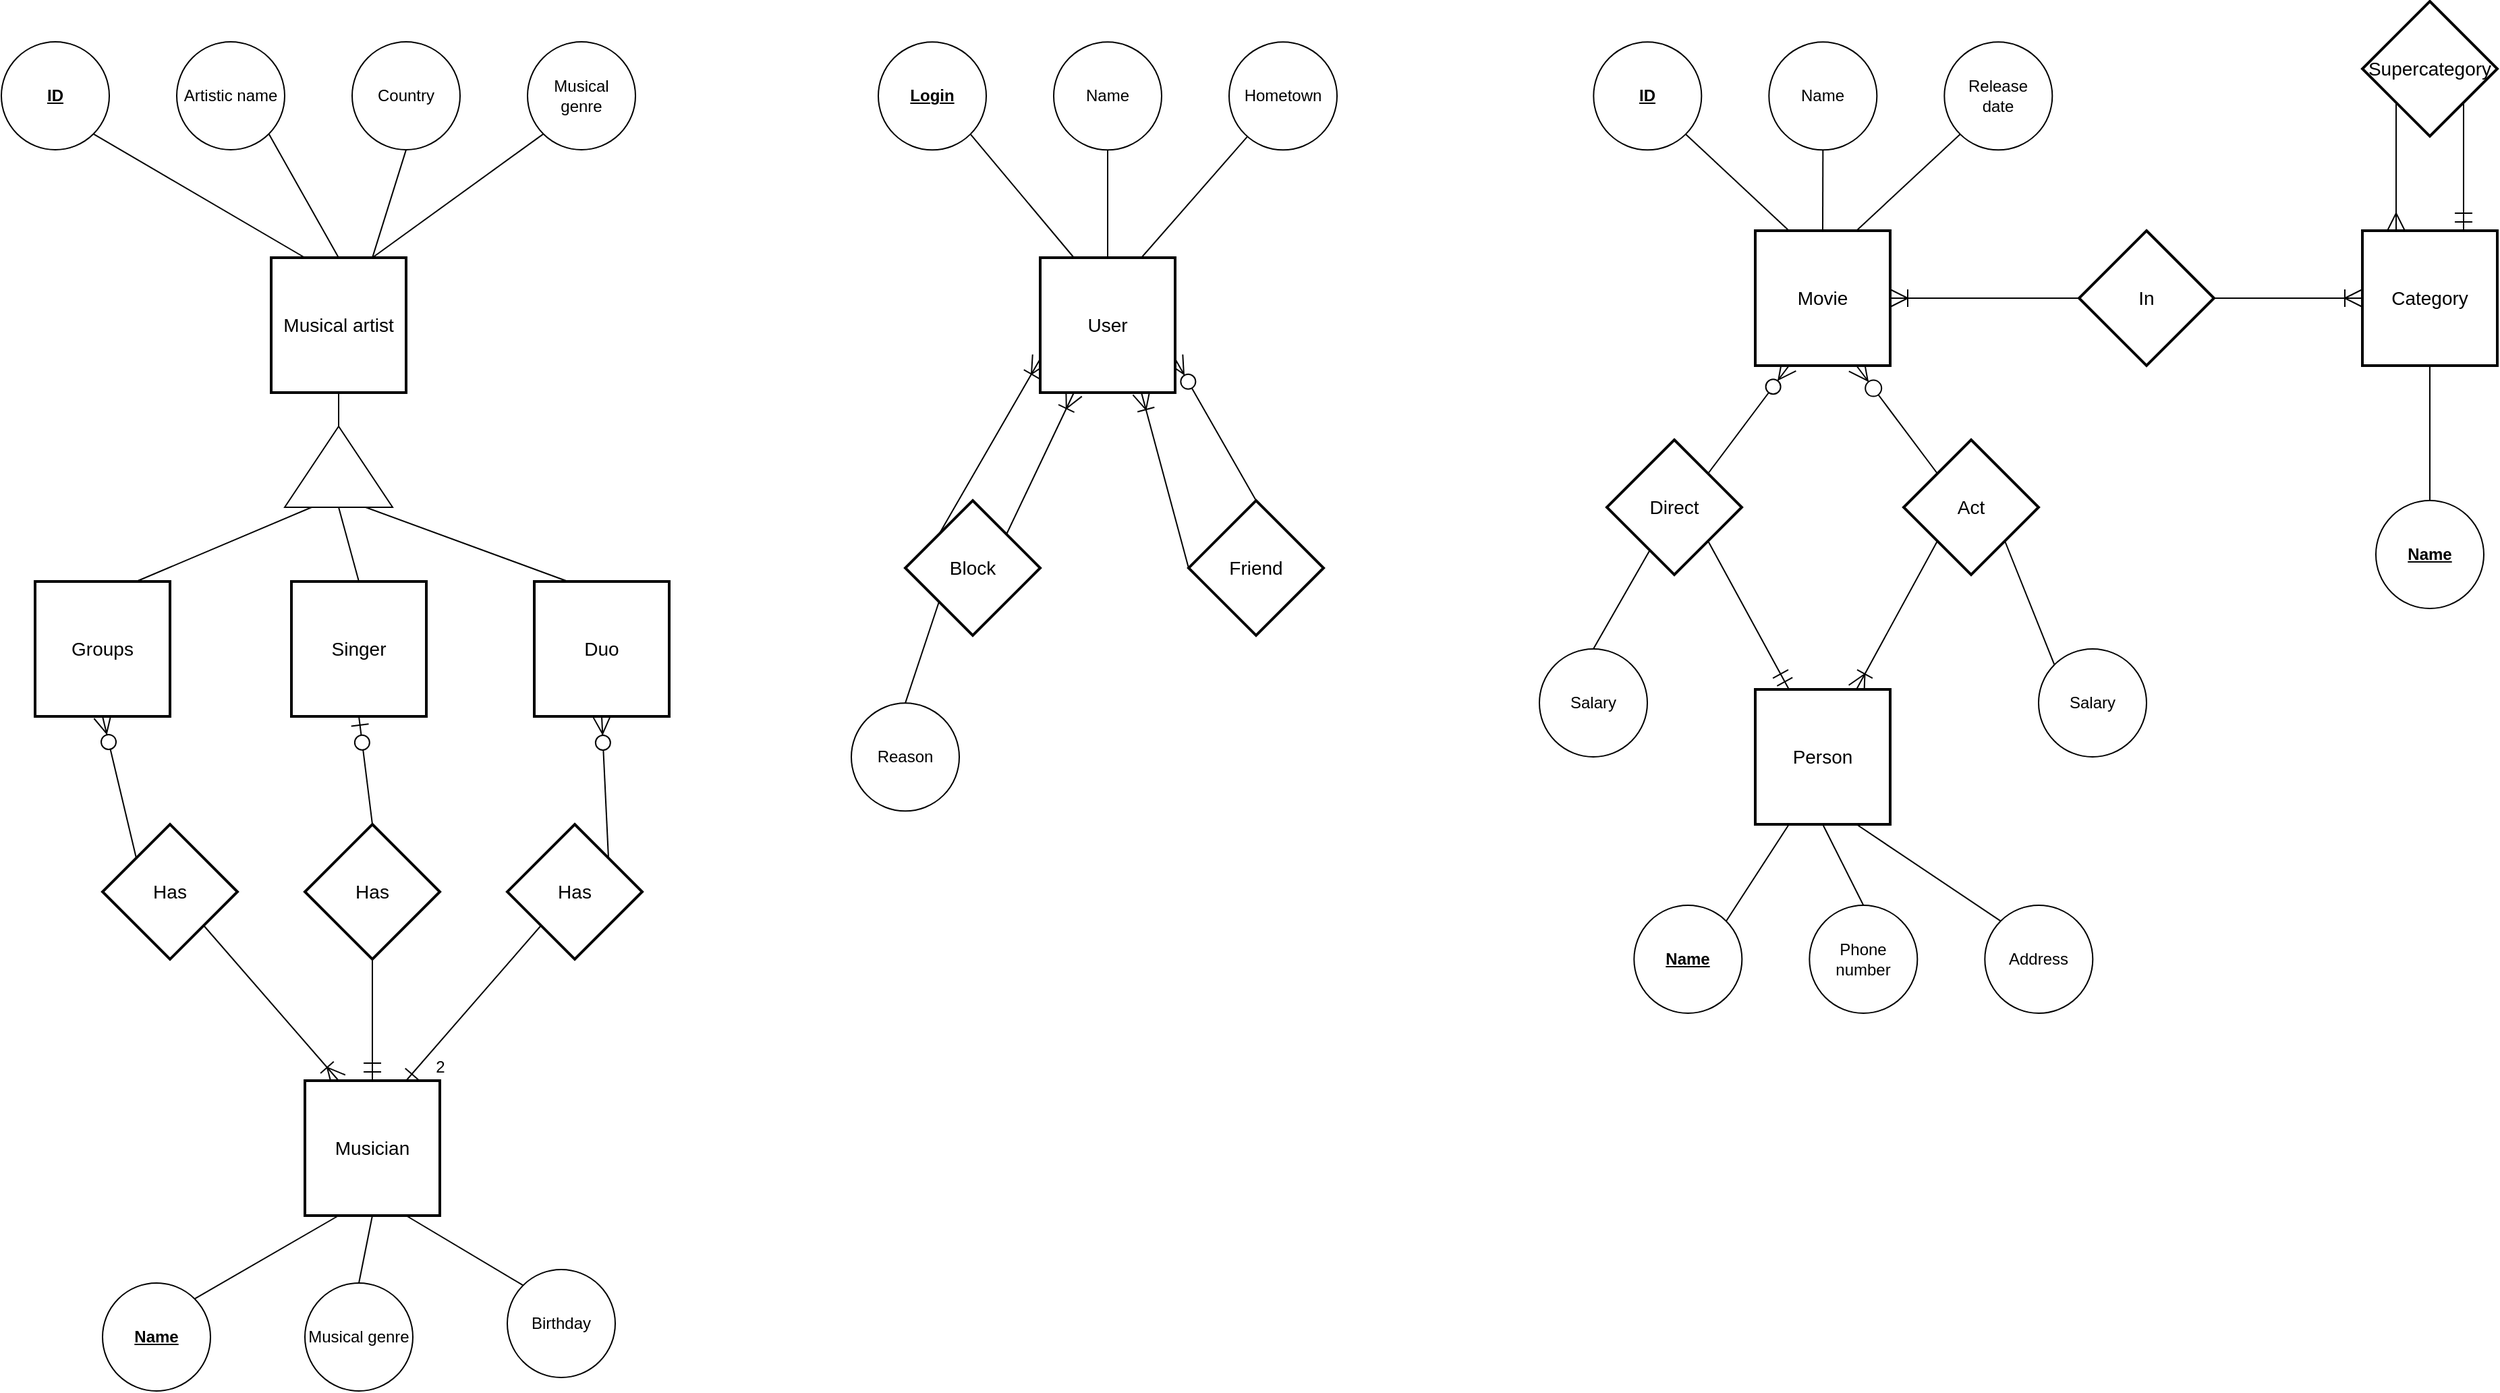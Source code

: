 <mxfile version="10.5.5" type="device"><diagram id="uMYX4Rtpumc-qpg66ErU" name="Page-1"><mxGraphModel dx="754" dy="478" grid="1" gridSize="10" guides="1" tooltips="1" connect="1" arrows="1" fold="1" page="1" pageScale="1" pageWidth="827" pageHeight="1169" math="0" shadow="0"><root><mxCell id="0"/><mxCell id="1" parent="0"/><mxCell id="I9tvjcD9pxlVz2gOd7x3-66" style="edgeStyle=none;rounded=0;orthogonalLoop=1;jettySize=auto;html=1;exitX=0.75;exitY=0;exitDx=0;exitDy=0;entryX=0;entryY=1;entryDx=0;entryDy=0;endArrow=none;endFill=0;" edge="1" parent="1" source="I9tvjcD9pxlVz2gOd7x3-1" target="I9tvjcD9pxlVz2gOd7x3-5"><mxGeometry relative="1" as="geometry"/></mxCell><mxCell id="I9tvjcD9pxlVz2gOd7x3-67" style="edgeStyle=none;rounded=0;orthogonalLoop=1;jettySize=auto;html=1;exitX=0.75;exitY=0;exitDx=0;exitDy=0;entryX=0.5;entryY=1;entryDx=0;entryDy=0;endArrow=none;endFill=0;" edge="1" parent="1" source="I9tvjcD9pxlVz2gOd7x3-1" target="I9tvjcD9pxlVz2gOd7x3-4"><mxGeometry relative="1" as="geometry"/></mxCell><mxCell id="I9tvjcD9pxlVz2gOd7x3-68" style="edgeStyle=none;rounded=0;orthogonalLoop=1;jettySize=auto;html=1;exitX=0.5;exitY=0;exitDx=0;exitDy=0;entryX=1;entryY=1;entryDx=0;entryDy=0;endArrow=none;endFill=0;" edge="1" parent="1" source="I9tvjcD9pxlVz2gOd7x3-1" target="I9tvjcD9pxlVz2gOd7x3-3"><mxGeometry relative="1" as="geometry"/></mxCell><mxCell id="I9tvjcD9pxlVz2gOd7x3-69" style="edgeStyle=none;rounded=0;orthogonalLoop=1;jettySize=auto;html=1;exitX=0.25;exitY=0;exitDx=0;exitDy=0;entryX=1;entryY=1;entryDx=0;entryDy=0;endArrow=none;endFill=0;" edge="1" parent="1" source="I9tvjcD9pxlVz2gOd7x3-1" target="I9tvjcD9pxlVz2gOd7x3-2"><mxGeometry relative="1" as="geometry"/></mxCell><mxCell id="I9tvjcD9pxlVz2gOd7x3-71" style="edgeStyle=none;rounded=0;orthogonalLoop=1;jettySize=auto;html=1;exitX=0.5;exitY=1;exitDx=0;exitDy=0;entryX=1;entryY=0.5;entryDx=0;entryDy=0;endArrow=none;endFill=0;" edge="1" parent="1" source="I9tvjcD9pxlVz2gOd7x3-1" target="I9tvjcD9pxlVz2gOd7x3-6"><mxGeometry relative="1" as="geometry"/></mxCell><mxCell id="I9tvjcD9pxlVz2gOd7x3-1" value="Musical artist" style="strokeWidth=2;whiteSpace=wrap;html=1;align=center;fontSize=14;" vertex="1" parent="1"><mxGeometry x="230" y="360" width="100" height="100" as="geometry"/></mxCell><mxCell id="I9tvjcD9pxlVz2gOd7x3-2" value="&lt;b&gt;&lt;u&gt;ID&lt;/u&gt;&lt;/b&gt;" style="ellipse;whiteSpace=wrap;html=1;aspect=fixed;" vertex="1" parent="1"><mxGeometry x="30" y="200" width="80" height="80" as="geometry"/></mxCell><mxCell id="I9tvjcD9pxlVz2gOd7x3-3" value="Artistic name" style="ellipse;whiteSpace=wrap;html=1;aspect=fixed;" vertex="1" parent="1"><mxGeometry x="160" y="200" width="80" height="80" as="geometry"/></mxCell><mxCell id="I9tvjcD9pxlVz2gOd7x3-4" value="Country" style="ellipse;whiteSpace=wrap;html=1;aspect=fixed;" vertex="1" parent="1"><mxGeometry x="290" y="200" width="80" height="80" as="geometry"/></mxCell><mxCell id="I9tvjcD9pxlVz2gOd7x3-5" value="Musical &lt;br&gt;genre" style="ellipse;whiteSpace=wrap;html=1;aspect=fixed;" vertex="1" parent="1"><mxGeometry x="420" y="200" width="80" height="80" as="geometry"/></mxCell><mxCell id="I9tvjcD9pxlVz2gOd7x3-72" style="edgeStyle=none;rounded=0;orthogonalLoop=1;jettySize=auto;html=1;exitX=0;exitY=0.25;exitDx=0;exitDy=0;entryX=0.75;entryY=0;entryDx=0;entryDy=0;endArrow=none;endFill=0;" edge="1" parent="1" source="I9tvjcD9pxlVz2gOd7x3-6" target="I9tvjcD9pxlVz2gOd7x3-7"><mxGeometry relative="1" as="geometry"/></mxCell><mxCell id="I9tvjcD9pxlVz2gOd7x3-73" style="edgeStyle=none;rounded=0;orthogonalLoop=1;jettySize=auto;html=1;exitX=0;exitY=0.5;exitDx=0;exitDy=0;entryX=0.5;entryY=0;entryDx=0;entryDy=0;endArrow=none;endFill=0;" edge="1" parent="1" source="I9tvjcD9pxlVz2gOd7x3-6" target="I9tvjcD9pxlVz2gOd7x3-8"><mxGeometry relative="1" as="geometry"/></mxCell><mxCell id="I9tvjcD9pxlVz2gOd7x3-74" style="edgeStyle=none;rounded=0;orthogonalLoop=1;jettySize=auto;html=1;exitX=0;exitY=0.75;exitDx=0;exitDy=0;entryX=0.25;entryY=0;entryDx=0;entryDy=0;endArrow=none;endFill=0;" edge="1" parent="1" source="I9tvjcD9pxlVz2gOd7x3-6" target="I9tvjcD9pxlVz2gOd7x3-9"><mxGeometry relative="1" as="geometry"/></mxCell><mxCell id="I9tvjcD9pxlVz2gOd7x3-6" value="" style="triangle;whiteSpace=wrap;html=1;direction=north;" vertex="1" parent="1"><mxGeometry x="240" y="485" width="80" height="60" as="geometry"/></mxCell><mxCell id="I9tvjcD9pxlVz2gOd7x3-118" style="edgeStyle=none;orthogonalLoop=1;jettySize=auto;html=1;exitX=0.5;exitY=1;exitDx=0;exitDy=0;entryX=0;entryY=0;entryDx=0;entryDy=0;startArrow=ERzeroToMany;startFill=1;startSize=11;endArrow=none;endFill=0;endSize=11;targetPerimeterSpacing=0;strokeWidth=1;fontSize=12;" edge="1" parent="1" source="I9tvjcD9pxlVz2gOd7x3-7" target="I9tvjcD9pxlVz2gOd7x3-10"><mxGeometry relative="1" as="geometry"/></mxCell><mxCell id="I9tvjcD9pxlVz2gOd7x3-7" value="Groups" style="strokeWidth=2;whiteSpace=wrap;html=1;align=center;fontSize=14;" vertex="1" parent="1"><mxGeometry x="55" y="600" width="100" height="100" as="geometry"/></mxCell><mxCell id="I9tvjcD9pxlVz2gOd7x3-123" style="edgeStyle=none;orthogonalLoop=1;jettySize=auto;html=1;exitX=0.5;exitY=1;exitDx=0;exitDy=0;entryX=0.5;entryY=0;entryDx=0;entryDy=0;startArrow=ERzeroToOne;startFill=1;startSize=11;endArrow=none;endFill=0;endSize=11;targetPerimeterSpacing=0;strokeWidth=1;fontSize=12;" edge="1" parent="1" source="I9tvjcD9pxlVz2gOd7x3-8" target="I9tvjcD9pxlVz2gOd7x3-11"><mxGeometry relative="1" as="geometry"/></mxCell><mxCell id="I9tvjcD9pxlVz2gOd7x3-8" value="Singer" style="strokeWidth=2;whiteSpace=wrap;html=1;align=center;fontSize=14;" vertex="1" parent="1"><mxGeometry x="245" y="600" width="100" height="100" as="geometry"/></mxCell><mxCell id="I9tvjcD9pxlVz2gOd7x3-9" value="Duo" style="strokeWidth=2;whiteSpace=wrap;html=1;align=center;fontSize=14;" vertex="1" parent="1"><mxGeometry x="425" y="600" width="100" height="100" as="geometry"/></mxCell><mxCell id="I9tvjcD9pxlVz2gOd7x3-10" value="Has" style="shape=rhombus;strokeWidth=2;fontSize=17;perimeter=rhombusPerimeter;whiteSpace=wrap;html=1;align=center;fontSize=14;" vertex="1" parent="1"><mxGeometry x="105" y="780" width="100" height="100" as="geometry"/></mxCell><mxCell id="I9tvjcD9pxlVz2gOd7x3-11" value="Has" style="shape=rhombus;strokeWidth=2;fontSize=17;perimeter=rhombusPerimeter;whiteSpace=wrap;html=1;align=center;fontSize=14;" vertex="1" parent="1"><mxGeometry x="255" y="780" width="100" height="100" as="geometry"/></mxCell><mxCell id="I9tvjcD9pxlVz2gOd7x3-12" value="Has" style="shape=rhombus;strokeWidth=2;fontSize=17;perimeter=rhombusPerimeter;whiteSpace=wrap;html=1;align=center;fontSize=14;" vertex="1" parent="1"><mxGeometry x="405" y="780" width="100" height="100" as="geometry"/></mxCell><mxCell id="I9tvjcD9pxlVz2gOd7x3-83" style="edgeStyle=none;rounded=0;orthogonalLoop=1;jettySize=auto;html=1;exitX=0.25;exitY=1;exitDx=0;exitDy=0;entryX=1;entryY=0;entryDx=0;entryDy=0;endArrow=none;endFill=0;" edge="1" parent="1" source="I9tvjcD9pxlVz2gOd7x3-13" target="I9tvjcD9pxlVz2gOd7x3-14"><mxGeometry relative="1" as="geometry"/></mxCell><mxCell id="I9tvjcD9pxlVz2gOd7x3-84" style="edgeStyle=none;rounded=0;orthogonalLoop=1;jettySize=auto;html=1;exitX=0.5;exitY=1;exitDx=0;exitDy=0;entryX=0.5;entryY=0;entryDx=0;entryDy=0;endArrow=none;endFill=0;" edge="1" parent="1" source="I9tvjcD9pxlVz2gOd7x3-13" target="I9tvjcD9pxlVz2gOd7x3-15"><mxGeometry relative="1" as="geometry"/></mxCell><mxCell id="I9tvjcD9pxlVz2gOd7x3-85" style="edgeStyle=none;rounded=0;orthogonalLoop=1;jettySize=auto;html=1;exitX=0.75;exitY=1;exitDx=0;exitDy=0;entryX=0;entryY=0;entryDx=0;entryDy=0;endArrow=none;endFill=0;" edge="1" parent="1" source="I9tvjcD9pxlVz2gOd7x3-13" target="I9tvjcD9pxlVz2gOd7x3-16"><mxGeometry relative="1" as="geometry"/></mxCell><mxCell id="I9tvjcD9pxlVz2gOd7x3-119" style="edgeStyle=none;orthogonalLoop=1;jettySize=auto;html=1;exitX=0.25;exitY=0;exitDx=0;exitDy=0;entryX=1;entryY=1;entryDx=0;entryDy=0;startArrow=ERoneToMany;startFill=0;startSize=11;endArrow=none;endFill=0;endSize=11;targetPerimeterSpacing=0;strokeWidth=1;fontSize=12;" edge="1" parent="1" source="I9tvjcD9pxlVz2gOd7x3-13" target="I9tvjcD9pxlVz2gOd7x3-10"><mxGeometry relative="1" as="geometry"/></mxCell><mxCell id="I9tvjcD9pxlVz2gOd7x3-121" style="edgeStyle=none;orthogonalLoop=1;jettySize=auto;html=1;exitX=0.5;exitY=0;exitDx=0;exitDy=0;entryX=0.5;entryY=1;entryDx=0;entryDy=0;startArrow=ERmandOne;startFill=0;startSize=11;endArrow=none;endFill=0;endSize=11;targetPerimeterSpacing=0;strokeWidth=1;fontSize=12;" edge="1" parent="1" source="I9tvjcD9pxlVz2gOd7x3-13" target="I9tvjcD9pxlVz2gOd7x3-11"><mxGeometry relative="1" as="geometry"/></mxCell><mxCell id="I9tvjcD9pxlVz2gOd7x3-124" style="edgeStyle=none;orthogonalLoop=1;jettySize=auto;html=1;exitX=0.75;exitY=0;exitDx=0;exitDy=0;entryX=0;entryY=1;entryDx=0;entryDy=0;startArrow=ERone;startFill=0;startSize=11;endArrow=none;endFill=0;endSize=11;targetPerimeterSpacing=0;strokeWidth=1;fontSize=12;" edge="1" parent="1" source="I9tvjcD9pxlVz2gOd7x3-13" target="I9tvjcD9pxlVz2gOd7x3-12"><mxGeometry relative="1" as="geometry"/></mxCell><mxCell id="I9tvjcD9pxlVz2gOd7x3-125" value="2" style="text;html=1;resizable=0;points=[];align=center;verticalAlign=middle;labelBackgroundColor=#ffffff;fontSize=12;" vertex="1" connectable="0" parent="I9tvjcD9pxlVz2gOd7x3-124"><mxGeometry x="-0.445" y="-3" relative="1" as="geometry"><mxPoint x="-5" y="20" as="offset"/></mxGeometry></mxCell><mxCell id="I9tvjcD9pxlVz2gOd7x3-13" value="Musician" style="strokeWidth=2;whiteSpace=wrap;html=1;align=center;fontSize=14;" vertex="1" parent="1"><mxGeometry x="255" y="970" width="100" height="100" as="geometry"/></mxCell><mxCell id="I9tvjcD9pxlVz2gOd7x3-14" value="&lt;b&gt;&lt;u&gt;Name&lt;/u&gt;&lt;/b&gt;" style="ellipse;whiteSpace=wrap;html=1;aspect=fixed;" vertex="1" parent="1"><mxGeometry x="105" y="1120" width="80" height="80" as="geometry"/></mxCell><mxCell id="I9tvjcD9pxlVz2gOd7x3-15" value="Musical genre" style="ellipse;whiteSpace=wrap;html=1;aspect=fixed;" vertex="1" parent="1"><mxGeometry x="255" y="1120" width="80" height="80" as="geometry"/></mxCell><mxCell id="I9tvjcD9pxlVz2gOd7x3-16" value="Birthday" style="ellipse;whiteSpace=wrap;html=1;aspect=fixed;" vertex="1" parent="1"><mxGeometry x="405" y="1110" width="80" height="80" as="geometry"/></mxCell><mxCell id="I9tvjcD9pxlVz2gOd7x3-63" style="edgeStyle=none;rounded=0;orthogonalLoop=1;jettySize=auto;html=1;exitX=0.25;exitY=0;exitDx=0;exitDy=0;entryX=1;entryY=1;entryDx=0;entryDy=0;endArrow=none;endFill=0;" edge="1" parent="1" source="I9tvjcD9pxlVz2gOd7x3-17" target="I9tvjcD9pxlVz2gOd7x3-18"><mxGeometry relative="1" as="geometry"/></mxCell><mxCell id="I9tvjcD9pxlVz2gOd7x3-64" style="edgeStyle=none;rounded=0;orthogonalLoop=1;jettySize=auto;html=1;exitX=0.5;exitY=0;exitDx=0;exitDy=0;endArrow=none;endFill=0;" edge="1" parent="1" source="I9tvjcD9pxlVz2gOd7x3-17" target="I9tvjcD9pxlVz2gOd7x3-19"><mxGeometry relative="1" as="geometry"/></mxCell><mxCell id="I9tvjcD9pxlVz2gOd7x3-65" style="edgeStyle=none;rounded=0;orthogonalLoop=1;jettySize=auto;html=1;exitX=0.75;exitY=0;exitDx=0;exitDy=0;endArrow=none;endFill=0;" edge="1" parent="1" source="I9tvjcD9pxlVz2gOd7x3-17" target="I9tvjcD9pxlVz2gOd7x3-20"><mxGeometry relative="1" as="geometry"/></mxCell><mxCell id="I9tvjcD9pxlVz2gOd7x3-107" style="edgeStyle=none;orthogonalLoop=1;jettySize=auto;html=1;exitX=1;exitY=0.75;exitDx=0;exitDy=0;entryX=0;entryY=0.5;entryDx=0;entryDy=0;startArrow=ERzeroToMany;startFill=1;startSize=11;endArrow=none;endFill=0;endSize=11;targetPerimeterSpacing=0;strokeWidth=1;fontSize=12;" edge="1" parent="1" source="I9tvjcD9pxlVz2gOd7x3-17" target="I9tvjcD9pxlVz2gOd7x3-22"><mxGeometry relative="1" as="geometry"/></mxCell><mxCell id="I9tvjcD9pxlVz2gOd7x3-109" style="edgeStyle=none;orthogonalLoop=1;jettySize=auto;html=1;exitX=0.75;exitY=1;exitDx=0;exitDy=0;entryX=0.5;entryY=1;entryDx=0;entryDy=0;startArrow=ERoneToMany;startFill=0;startSize=11;endArrow=none;endFill=0;endSize=11;targetPerimeterSpacing=0;strokeWidth=1;fontSize=12;" edge="1" parent="1" source="I9tvjcD9pxlVz2gOd7x3-17" target="I9tvjcD9pxlVz2gOd7x3-22"><mxGeometry relative="1" as="geometry"/></mxCell><mxCell id="I9tvjcD9pxlVz2gOd7x3-111" style="edgeStyle=none;orthogonalLoop=1;jettySize=auto;html=1;exitX=0.25;exitY=1;exitDx=0;exitDy=0;entryX=1;entryY=0;entryDx=0;entryDy=0;startArrow=ERoneToMany;startFill=0;startSize=11;endArrow=none;endFill=0;endSize=11;targetPerimeterSpacing=0;strokeWidth=1;fontSize=12;" edge="1" parent="1" source="I9tvjcD9pxlVz2gOd7x3-17" target="I9tvjcD9pxlVz2gOd7x3-21"><mxGeometry relative="1" as="geometry"/></mxCell><mxCell id="I9tvjcD9pxlVz2gOd7x3-115" style="edgeStyle=none;orthogonalLoop=1;jettySize=auto;html=1;exitX=0;exitY=0.75;exitDx=0;exitDy=0;entryX=0;entryY=0;entryDx=0;entryDy=0;startArrow=ERoneToMany;startFill=0;startSize=11;endArrow=none;endFill=0;endSize=11;targetPerimeterSpacing=0;strokeWidth=1;fontSize=12;" edge="1" parent="1" source="I9tvjcD9pxlVz2gOd7x3-17" target="I9tvjcD9pxlVz2gOd7x3-21"><mxGeometry relative="1" as="geometry"/></mxCell><mxCell id="I9tvjcD9pxlVz2gOd7x3-17" value="User" style="strokeWidth=2;whiteSpace=wrap;html=1;align=center;fontSize=14;" vertex="1" parent="1"><mxGeometry x="800" y="360" width="100" height="100" as="geometry"/></mxCell><mxCell id="I9tvjcD9pxlVz2gOd7x3-18" value="&lt;span&gt;&lt;b&gt;&lt;u&gt;Login&lt;/u&gt;&lt;/b&gt;&lt;/span&gt;" style="ellipse;whiteSpace=wrap;html=1;aspect=fixed;" vertex="1" parent="1"><mxGeometry x="680" y="200.167" width="80" height="80" as="geometry"/></mxCell><mxCell id="I9tvjcD9pxlVz2gOd7x3-19" value="Name" style="ellipse;whiteSpace=wrap;html=1;aspect=fixed;" vertex="1" parent="1"><mxGeometry x="810" y="200.167" width="80" height="80" as="geometry"/></mxCell><mxCell id="I9tvjcD9pxlVz2gOd7x3-20" value="Hometown" style="ellipse;whiteSpace=wrap;html=1;aspect=fixed;" vertex="1" parent="1"><mxGeometry x="940" y="200.167" width="80" height="80" as="geometry"/></mxCell><mxCell id="I9tvjcD9pxlVz2gOd7x3-21" value="Block" style="shape=rhombus;strokeWidth=2;fontSize=17;perimeter=rhombusPerimeter;whiteSpace=wrap;html=1;align=center;fontSize=14;" vertex="1" parent="1"><mxGeometry x="700" y="540" width="100" height="100" as="geometry"/></mxCell><mxCell id="I9tvjcD9pxlVz2gOd7x3-22" value="Friend" style="shape=rhombus;strokeWidth=2;fontSize=17;perimeter=rhombusPerimeter;whiteSpace=wrap;html=1;align=center;fontSize=14;direction=south;" vertex="1" parent="1"><mxGeometry x="910" y="540" width="100" height="100" as="geometry"/></mxCell><mxCell id="I9tvjcD9pxlVz2gOd7x3-62" style="edgeStyle=none;rounded=0;orthogonalLoop=1;jettySize=auto;html=1;exitX=0.5;exitY=0;exitDx=0;exitDy=0;entryX=0;entryY=1;entryDx=0;entryDy=0;endArrow=none;endFill=0;" edge="1" parent="1" source="I9tvjcD9pxlVz2gOd7x3-23" target="I9tvjcD9pxlVz2gOd7x3-21"><mxGeometry relative="1" as="geometry"/></mxCell><mxCell id="I9tvjcD9pxlVz2gOd7x3-23" value="&lt;span&gt;Reason&lt;/span&gt;" style="ellipse;whiteSpace=wrap;html=1;aspect=fixed;" vertex="1" parent="1"><mxGeometry x="660" y="690.167" width="80" height="80" as="geometry"/></mxCell><mxCell id="I9tvjcD9pxlVz2gOd7x3-48" style="rounded=0;orthogonalLoop=1;jettySize=auto;html=1;exitX=0.25;exitY=0;exitDx=0;exitDy=0;entryX=1;entryY=1;entryDx=0;entryDy=0;endArrow=none;endFill=0;" edge="1" parent="1" source="I9tvjcD9pxlVz2gOd7x3-25" target="I9tvjcD9pxlVz2gOd7x3-26"><mxGeometry relative="1" as="geometry"/></mxCell><mxCell id="I9tvjcD9pxlVz2gOd7x3-49" style="edgeStyle=none;rounded=0;orthogonalLoop=1;jettySize=auto;html=1;exitX=0.5;exitY=0;exitDx=0;exitDy=0;entryX=0.5;entryY=1;entryDx=0;entryDy=0;endArrow=none;endFill=0;" edge="1" parent="1" source="I9tvjcD9pxlVz2gOd7x3-25" target="I9tvjcD9pxlVz2gOd7x3-27"><mxGeometry relative="1" as="geometry"/></mxCell><mxCell id="I9tvjcD9pxlVz2gOd7x3-50" style="edgeStyle=none;rounded=0;orthogonalLoop=1;jettySize=auto;html=1;exitX=0.75;exitY=0;exitDx=0;exitDy=0;entryX=0;entryY=1;entryDx=0;entryDy=0;endArrow=none;endFill=0;" edge="1" parent="1" source="I9tvjcD9pxlVz2gOd7x3-25" target="I9tvjcD9pxlVz2gOd7x3-28"><mxGeometry relative="1" as="geometry"/></mxCell><mxCell id="I9tvjcD9pxlVz2gOd7x3-96" style="edgeStyle=entityRelationEdgeStyle;orthogonalLoop=1;jettySize=auto;html=1;exitX=1;exitY=0.5;exitDx=0;exitDy=0;entryX=0;entryY=0.5;entryDx=0;entryDy=0;endArrow=none;fontSize=12;startArrow=ERoneToMany;startFill=0;endFill=0;startSize=11;" edge="1" parent="1" source="I9tvjcD9pxlVz2gOd7x3-25" target="I9tvjcD9pxlVz2gOd7x3-35"><mxGeometry relative="1" as="geometry"/></mxCell><mxCell id="I9tvjcD9pxlVz2gOd7x3-99" style="orthogonalLoop=1;jettySize=auto;html=1;exitX=0.75;exitY=1;exitDx=0;exitDy=0;entryX=0;entryY=0;entryDx=0;entryDy=0;startArrow=ERzeroToMany;startFill=1;endArrow=none;endFill=0;fontSize=12;targetPerimeterSpacing=0;strokeWidth=1;endSize=11;startSize=12;" edge="1" parent="1" source="I9tvjcD9pxlVz2gOd7x3-25" target="I9tvjcD9pxlVz2gOd7x3-29"><mxGeometry relative="1" as="geometry"/></mxCell><mxCell id="I9tvjcD9pxlVz2gOd7x3-105" style="edgeStyle=none;orthogonalLoop=1;jettySize=auto;html=1;exitX=0.25;exitY=1;exitDx=0;exitDy=0;entryX=1;entryY=0;entryDx=0;entryDy=0;startArrow=ERzeroToMany;startFill=1;startSize=11;endArrow=none;endFill=0;endSize=11;targetPerimeterSpacing=0;strokeWidth=1;fontSize=12;" edge="1" parent="1" source="I9tvjcD9pxlVz2gOd7x3-25" target="I9tvjcD9pxlVz2gOd7x3-30"><mxGeometry relative="1" as="geometry"/></mxCell><mxCell id="I9tvjcD9pxlVz2gOd7x3-25" value="Movie" style="strokeWidth=2;whiteSpace=wrap;html=1;align=center;fontSize=14;" vertex="1" parent="1"><mxGeometry x="1330" y="340" width="100" height="100" as="geometry"/></mxCell><mxCell id="I9tvjcD9pxlVz2gOd7x3-26" value="&lt;span&gt;&lt;b&gt;&lt;u&gt;ID&lt;/u&gt;&lt;/b&gt;&lt;/span&gt;" style="ellipse;whiteSpace=wrap;html=1;aspect=fixed;" vertex="1" parent="1"><mxGeometry x="1210.167" y="200.167" width="80" height="80" as="geometry"/></mxCell><mxCell id="I9tvjcD9pxlVz2gOd7x3-27" value="Name" style="ellipse;whiteSpace=wrap;html=1;aspect=fixed;" vertex="1" parent="1"><mxGeometry x="1340.167" y="200.167" width="80" height="80" as="geometry"/></mxCell><mxCell id="I9tvjcD9pxlVz2gOd7x3-28" value="Release &lt;br&gt;date" style="ellipse;whiteSpace=wrap;html=1;aspect=fixed;" vertex="1" parent="1"><mxGeometry x="1470.167" y="200.167" width="80" height="80" as="geometry"/></mxCell><mxCell id="I9tvjcD9pxlVz2gOd7x3-29" value="Act" style="shape=rhombus;strokeWidth=2;fontSize=17;perimeter=rhombusPerimeter;whiteSpace=wrap;html=1;align=center;fontSize=14;" vertex="1" parent="1"><mxGeometry x="1440" y="495" width="100" height="100" as="geometry"/></mxCell><mxCell id="I9tvjcD9pxlVz2gOd7x3-30" value="Direct" style="shape=rhombus;strokeWidth=2;fontSize=17;perimeter=rhombusPerimeter;whiteSpace=wrap;html=1;align=center;fontSize=14;" vertex="1" parent="1"><mxGeometry x="1220" y="495" width="100" height="100" as="geometry"/></mxCell><mxCell id="I9tvjcD9pxlVz2gOd7x3-55" style="edgeStyle=none;rounded=0;orthogonalLoop=1;jettySize=auto;html=1;exitX=0.25;exitY=1;exitDx=0;exitDy=0;entryX=1;entryY=0;entryDx=0;entryDy=0;endArrow=none;endFill=0;" edge="1" parent="1" source="I9tvjcD9pxlVz2gOd7x3-31" target="I9tvjcD9pxlVz2gOd7x3-32"><mxGeometry relative="1" as="geometry"/></mxCell><mxCell id="I9tvjcD9pxlVz2gOd7x3-56" style="edgeStyle=none;rounded=0;orthogonalLoop=1;jettySize=auto;html=1;exitX=0.5;exitY=1;exitDx=0;exitDy=0;entryX=0.5;entryY=0;entryDx=0;entryDy=0;endArrow=none;endFill=0;" edge="1" parent="1" source="I9tvjcD9pxlVz2gOd7x3-31" target="I9tvjcD9pxlVz2gOd7x3-33"><mxGeometry relative="1" as="geometry"/></mxCell><mxCell id="I9tvjcD9pxlVz2gOd7x3-57" style="edgeStyle=none;rounded=0;orthogonalLoop=1;jettySize=auto;html=1;exitX=0.75;exitY=1;exitDx=0;exitDy=0;entryX=0;entryY=0;entryDx=0;entryDy=0;endArrow=none;endFill=0;" edge="1" parent="1" source="I9tvjcD9pxlVz2gOd7x3-31" target="I9tvjcD9pxlVz2gOd7x3-34"><mxGeometry relative="1" as="geometry"/></mxCell><mxCell id="I9tvjcD9pxlVz2gOd7x3-101" style="edgeStyle=none;orthogonalLoop=1;jettySize=auto;html=1;exitX=0.75;exitY=0;exitDx=0;exitDy=0;entryX=0;entryY=1;entryDx=0;entryDy=0;startArrow=ERoneToMany;startFill=0;endArrow=none;endFill=0;fontSize=12;startSize=11;" edge="1" parent="1" source="I9tvjcD9pxlVz2gOd7x3-31" target="I9tvjcD9pxlVz2gOd7x3-29"><mxGeometry relative="1" as="geometry"/></mxCell><mxCell id="I9tvjcD9pxlVz2gOd7x3-103" style="edgeStyle=none;orthogonalLoop=1;jettySize=auto;html=1;exitX=0.25;exitY=0;exitDx=0;exitDy=0;entryX=1;entryY=1;entryDx=0;entryDy=0;startArrow=ERmandOne;startFill=0;startSize=11;endArrow=none;endFill=0;endSize=11;targetPerimeterSpacing=0;strokeWidth=1;fontSize=12;" edge="1" parent="1" source="I9tvjcD9pxlVz2gOd7x3-31" target="I9tvjcD9pxlVz2gOd7x3-30"><mxGeometry relative="1" as="geometry"/></mxCell><mxCell id="I9tvjcD9pxlVz2gOd7x3-31" value="Person&lt;br&gt;" style="strokeWidth=2;whiteSpace=wrap;html=1;align=center;fontSize=14;" vertex="1" parent="1"><mxGeometry x="1330" y="680" width="100" height="100" as="geometry"/></mxCell><mxCell id="I9tvjcD9pxlVz2gOd7x3-32" value="&lt;span&gt;&lt;b&gt;&lt;u&gt;Name&lt;/u&gt;&lt;/b&gt;&lt;/span&gt;" style="ellipse;whiteSpace=wrap;html=1;aspect=fixed;" vertex="1" parent="1"><mxGeometry x="1240.167" y="840" width="80" height="80" as="geometry"/></mxCell><mxCell id="I9tvjcD9pxlVz2gOd7x3-33" value="Phone number" style="ellipse;whiteSpace=wrap;html=1;aspect=fixed;" vertex="1" parent="1"><mxGeometry x="1370.167" y="840" width="80" height="80" as="geometry"/></mxCell><mxCell id="I9tvjcD9pxlVz2gOd7x3-34" value="Address" style="ellipse;whiteSpace=wrap;html=1;aspect=fixed;" vertex="1" parent="1"><mxGeometry x="1500.167" y="840" width="80" height="80" as="geometry"/></mxCell><mxCell id="I9tvjcD9pxlVz2gOd7x3-35" value="In" style="shape=rhombus;strokeWidth=2;fontSize=17;perimeter=rhombusPerimeter;whiteSpace=wrap;html=1;align=center;fontSize=14;" vertex="1" parent="1"><mxGeometry x="1570" y="340" width="100" height="100" as="geometry"/></mxCell><mxCell id="I9tvjcD9pxlVz2gOd7x3-42" style="edgeStyle=orthogonalEdgeStyle;rounded=0;orthogonalLoop=1;jettySize=auto;html=1;exitX=0.5;exitY=0;exitDx=0;exitDy=0;entryX=0.5;entryY=1;entryDx=0;entryDy=0;endArrow=none;endFill=0;" edge="1" parent="1" source="I9tvjcD9pxlVz2gOd7x3-38" target="I9tvjcD9pxlVz2gOd7x3-36"><mxGeometry relative="1" as="geometry"/></mxCell><mxCell id="I9tvjcD9pxlVz2gOd7x3-44" style="edgeStyle=orthogonalEdgeStyle;rounded=0;orthogonalLoop=1;jettySize=auto;html=1;exitX=0.25;exitY=0;exitDx=0;exitDy=0;entryX=0;entryY=1;entryDx=0;entryDy=0;endArrow=none;endFill=0;startArrow=ERmany;startFill=0;startSize=11;" edge="1" parent="1" source="I9tvjcD9pxlVz2gOd7x3-36" target="I9tvjcD9pxlVz2gOd7x3-37"><mxGeometry relative="1" as="geometry"/></mxCell><mxCell id="I9tvjcD9pxlVz2gOd7x3-45" style="edgeStyle=orthogonalEdgeStyle;rounded=0;orthogonalLoop=1;jettySize=auto;html=1;exitX=0.75;exitY=0;exitDx=0;exitDy=0;entryX=1;entryY=1;entryDx=0;entryDy=0;endArrow=none;endFill=0;startArrow=ERmandOne;startFill=0;spacingBottom=1;startSize=11;" edge="1" parent="1" source="I9tvjcD9pxlVz2gOd7x3-36" target="I9tvjcD9pxlVz2gOd7x3-37"><mxGeometry relative="1" as="geometry"/></mxCell><mxCell id="I9tvjcD9pxlVz2gOd7x3-36" value="Category" style="strokeWidth=2;whiteSpace=wrap;html=1;align=center;fontSize=14;" vertex="1" parent="1"><mxGeometry x="1780" y="340" width="100" height="100" as="geometry"/></mxCell><mxCell id="I9tvjcD9pxlVz2gOd7x3-37" value="Supercategory" style="shape=rhombus;strokeWidth=2;fontSize=17;perimeter=rhombusPerimeter;whiteSpace=wrap;html=1;align=center;fontSize=14;" vertex="1" parent="1"><mxGeometry x="1780" y="170" width="100" height="100" as="geometry"/></mxCell><mxCell id="I9tvjcD9pxlVz2gOd7x3-38" value="&lt;b&gt;&lt;u&gt;Name&lt;/u&gt;&lt;/b&gt;" style="ellipse;whiteSpace=wrap;html=1;aspect=fixed;" vertex="1" parent="1"><mxGeometry x="1790" y="540" width="80" height="80" as="geometry"/></mxCell><mxCell id="I9tvjcD9pxlVz2gOd7x3-88" style="edgeStyle=none;rounded=0;orthogonalLoop=1;jettySize=auto;html=1;exitX=0;exitY=0.5;exitDx=0;exitDy=0;endArrow=none;endFill=0;" edge="1" parent="1" source="I9tvjcD9pxlVz2gOd7x3-86" target="I9tvjcD9pxlVz2gOd7x3-30"><mxGeometry relative="1" as="geometry"/></mxCell><mxCell id="I9tvjcD9pxlVz2gOd7x3-86" value="Salary" style="ellipse;whiteSpace=wrap;html=1;aspect=fixed;direction=south;" vertex="1" parent="1"><mxGeometry x="1170" y="650" width="80" height="80" as="geometry"/></mxCell><mxCell id="I9tvjcD9pxlVz2gOd7x3-91" style="edgeStyle=none;rounded=0;orthogonalLoop=1;jettySize=auto;html=1;exitX=0;exitY=0;exitDx=0;exitDy=0;entryX=1;entryY=1;entryDx=0;entryDy=0;endArrow=none;endFill=0;" edge="1" parent="1" source="I9tvjcD9pxlVz2gOd7x3-87" target="I9tvjcD9pxlVz2gOd7x3-29"><mxGeometry relative="1" as="geometry"/></mxCell><mxCell id="I9tvjcD9pxlVz2gOd7x3-87" value="Salary" style="ellipse;whiteSpace=wrap;html=1;aspect=fixed;" vertex="1" parent="1"><mxGeometry x="1540" y="650" width="80" height="80" as="geometry"/></mxCell><mxCell id="I9tvjcD9pxlVz2gOd7x3-93" value="" style="edgeStyle=entityRelationEdgeStyle;fontSize=12;html=1;endArrow=ERoneToMany;exitX=1;exitY=0.5;exitDx=0;exitDy=0;entryX=0;entryY=0.5;entryDx=0;entryDy=0;startSize=11;endSize=11;" edge="1" parent="1" source="I9tvjcD9pxlVz2gOd7x3-35" target="I9tvjcD9pxlVz2gOd7x3-36"><mxGeometry width="100" height="100" relative="1" as="geometry"><mxPoint x="1670" y="440" as="sourcePoint"/><mxPoint x="1770" y="340" as="targetPoint"/></mxGeometry></mxCell><mxCell id="I9tvjcD9pxlVz2gOd7x3-126" style="edgeStyle=none;orthogonalLoop=1;jettySize=auto;html=1;exitX=0.5;exitY=1;exitDx=0;exitDy=0;entryX=1;entryY=0;entryDx=0;entryDy=0;startArrow=ERzeroToMany;startFill=1;startSize=11;endArrow=none;endFill=0;endSize=11;targetPerimeterSpacing=0;strokeWidth=1;fontSize=12;" edge="1" parent="1" source="I9tvjcD9pxlVz2gOd7x3-9" target="I9tvjcD9pxlVz2gOd7x3-12"><mxGeometry relative="1" as="geometry"><mxPoint x="115.333" y="710.333" as="sourcePoint"/><mxPoint x="140.333" y="815.333" as="targetPoint"/><Array as="points"/></mxGeometry></mxCell></root></mxGraphModel></diagram></mxfile>